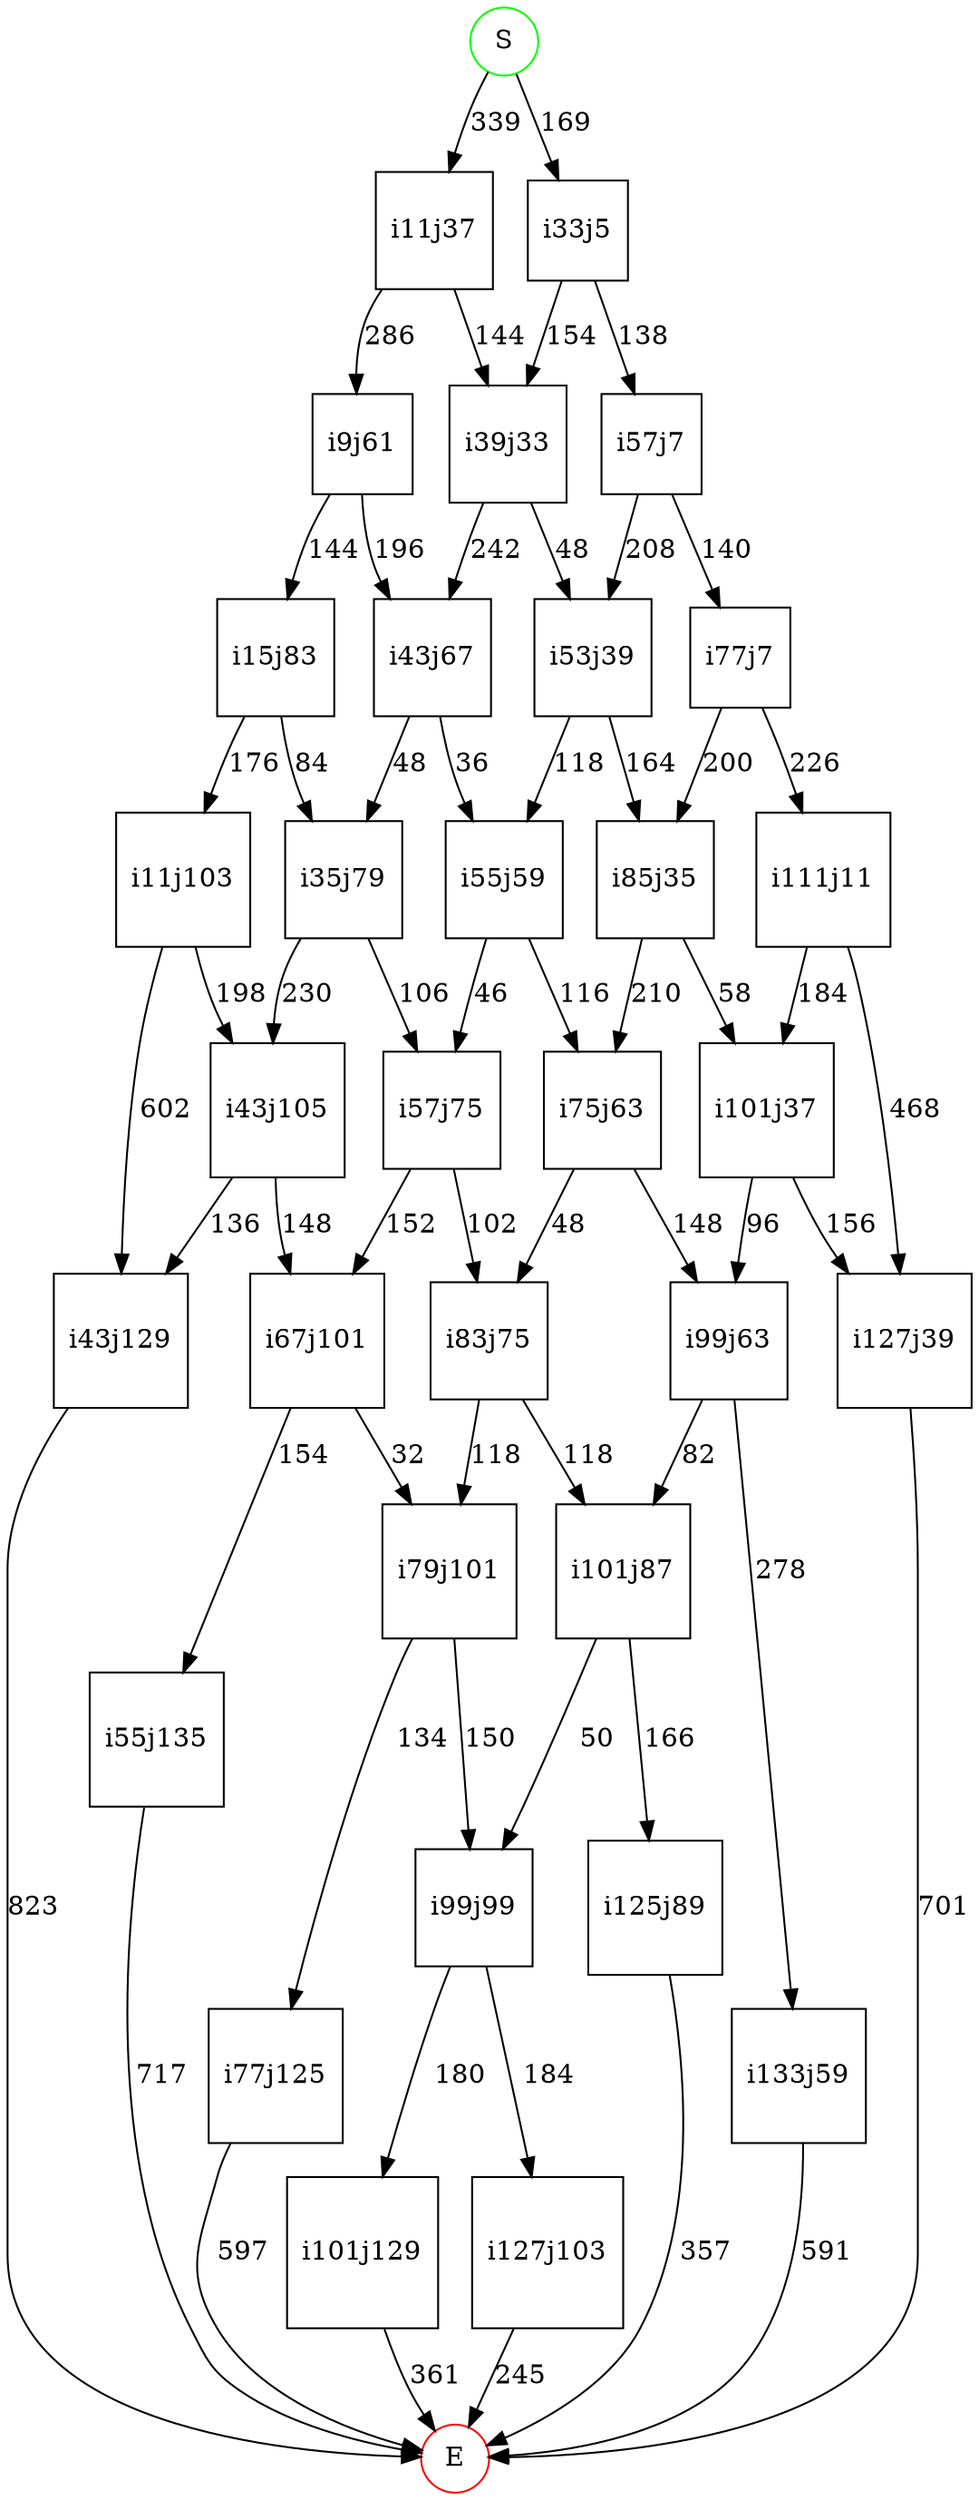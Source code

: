 digraph {
	S [color=green, shape=circle, ordering=in]
	S -> i11j37 [label=339]
	S -> i33j5 [label=169]
	E [color=red, shape=circle, ordering=out]
	i11j37 [shape=square]
	i11j37 -> i9j61 [label=286]
	i11j37 -> i39j33 [label=144]
	i9j61 [shape=square]
	i9j61 -> i15j83 [label=144]
	i9j61 -> i43j67 [label=196]
	i15j83 [shape=square]
	i15j83 -> i11j103 [label=176]
	i15j83 -> i35j79 [label=84]
	i11j103 [shape=square]
	i11j103 -> i43j129 [label=602]
	i11j103 -> i43j105 [label=198]
	i43j129 [shape=square]
	i43j129 -> E [label=823]
	i33j5 [shape=square]
	i33j5 -> i39j33 [label=154]
	i33j5 -> i57j7 [label=138]
	i39j33 [shape=square]
	i39j33 -> i53j39 [label=48]
	i39j33 -> i43j67 [label=242]
	i43j67 [shape=square]
	i43j67 -> i35j79 [label=48]
	i43j67 -> i55j59 [label=36]
	i35j79 [shape=square]
	i35j79 -> i43j105 [label=230]
	i35j79 -> i57j75 [label=106]
	i43j105 [shape=square]
	i43j105 -> i43j129 [label=136]
	i43j105 -> i67j101 [label=148]
	i55j135 [shape=square]
	i55j135 -> E [label=717]
	i57j7 [shape=square]
	i57j7 -> i53j39 [label=208]
	i57j7 -> i77j7 [label=140]
	i53j39 [shape=square]
	i53j39 -> i85j35 [label=164]
	i53j39 -> i55j59 [label=118]
	i55j59 [shape=square]
	i55j59 -> i57j75 [label=46]
	i55j59 -> i75j63 [label=116]
	i57j75 [shape=square]
	i57j75 -> i67j101 [label=152]
	i57j75 -> i83j75 [label=102]
	i67j101 [shape=square]
	i67j101 -> i79j101 [label=32]
	i67j101 -> i55j135 [label=154]
	i77j125 [shape=square]
	i77j125 -> E [label=597]
	i77j7 [shape=square]
	i77j7 -> i111j11 [label=226]
	i77j7 -> i85j35 [label=200]
	i85j35 [shape=square]
	i85j35 -> i75j63 [label=210]
	i85j35 -> i101j37 [label=58]
	i75j63 [shape=square]
	i75j63 -> i83j75 [label=48]
	i75j63 -> i99j63 [label=148]
	i83j75 [shape=square]
	i83j75 -> i79j101 [label=118]
	i83j75 -> i101j87 [label=118]
	i79j101 [shape=square]
	i79j101 -> i77j125 [label=134]
	i79j101 -> i99j99 [label=150]
	i101j129 [shape=square]
	i101j129 -> E [label=361]
	i111j11 [shape=square]
	i111j11 -> i101j37 [label=184]
	i111j11 -> i127j39 [label=468]
	i101j37 [shape=square]
	i101j37 -> i99j63 [label=96]
	i101j37 -> i127j39 [label=156]
	i99j63 [shape=square]
	i99j63 -> i101j87 [label=82]
	i99j63 -> i133j59 [label=278]
	i101j87 [shape=square]
	i101j87 -> i99j99 [label=50]
	i101j87 -> i125j89 [label=166]
	i99j99 [shape=square]
	i99j99 -> i101j129 [label=180]
	i99j99 -> i127j103 [label=184]
	i127j39 [shape=square]
	i127j39 -> E [label=701]
	i133j59 [shape=square]
	i133j59 -> E [label=591]
	i125j89 [shape=square]
	i125j89 -> E [label=357]
	i127j103 [shape=square]
	i127j103 -> E [label=245]
}
